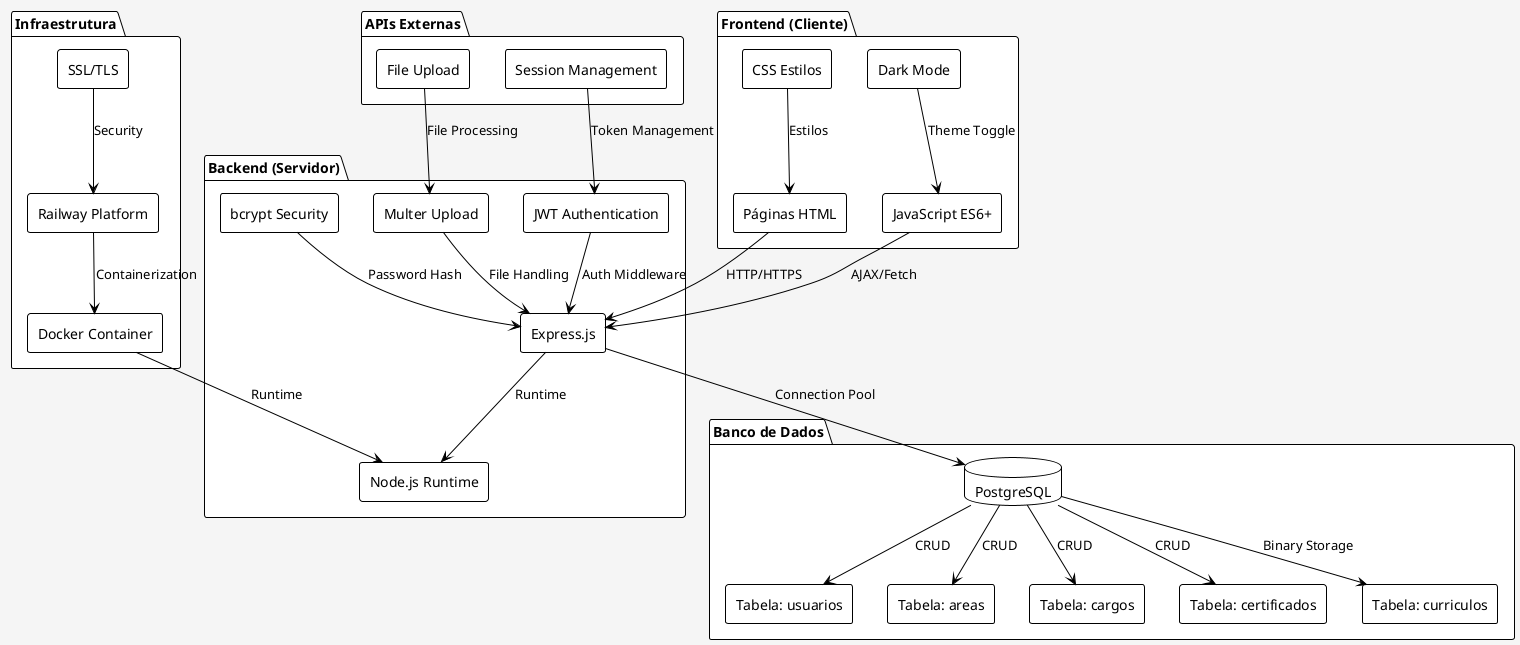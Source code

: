 @startuml arquitetura-geral
!theme plain
skinparam backgroundColor #f5f5f5
skinparam componentStyle rectangle

package "Frontend (Cliente)" {
  [Páginas HTML] as HTML
  [CSS Estilos] as CSS
  [JavaScript ES6+] as JS
  [Dark Mode] as DM
}

package "Backend (Servidor)" {
  [Express.js] as EXPRESS
  [Node.js Runtime] as NODE
  [JWT Authentication] as JWT
  [Multer Upload] as MULTER
  [bcrypt Security] as BCRYPT
}

package "Banco de Dados" {
  database "PostgreSQL" as DB
  [Tabela: usuarios] as USERS
  [Tabela: areas] as AREAS
  [Tabela: cargos] as CARGOS
  [Tabela: certificados] as CERTS
  [Tabela: curriculos] as CURR
}

package "Infraestrutura" {
  [Railway Platform] as RAILWAY
  [SSL/TLS] as SSL
  [Docker Container] as DOCKER
}

package "APIs Externas" {
  [File Upload] as UPLOAD
  [Session Management] as SESSION
}

' Conexões
HTML --> EXPRESS : HTTP/HTTPS
CSS --> HTML : Estilos
JS --> EXPRESS : AJAX/Fetch
DM --> JS : Theme Toggle

EXPRESS --> NODE : Runtime
JWT --> EXPRESS : Auth Middleware
MULTER --> EXPRESS : File Handling
BCRYPT --> EXPRESS : Password Hash

EXPRESS --> DB : Connection Pool
DB --> USERS : CRUD
DB --> AREAS : CRUD
DB --> CARGOS : CRUD
DB --> CERTS : CRUD
DB --> CURR : Binary Storage

RAILWAY --> DOCKER : Containerization
DOCKER --> NODE : Runtime
SSL --> RAILWAY : Security
UPLOAD --> MULTER : File Processing
SESSION --> JWT : Token Management

@enduml 